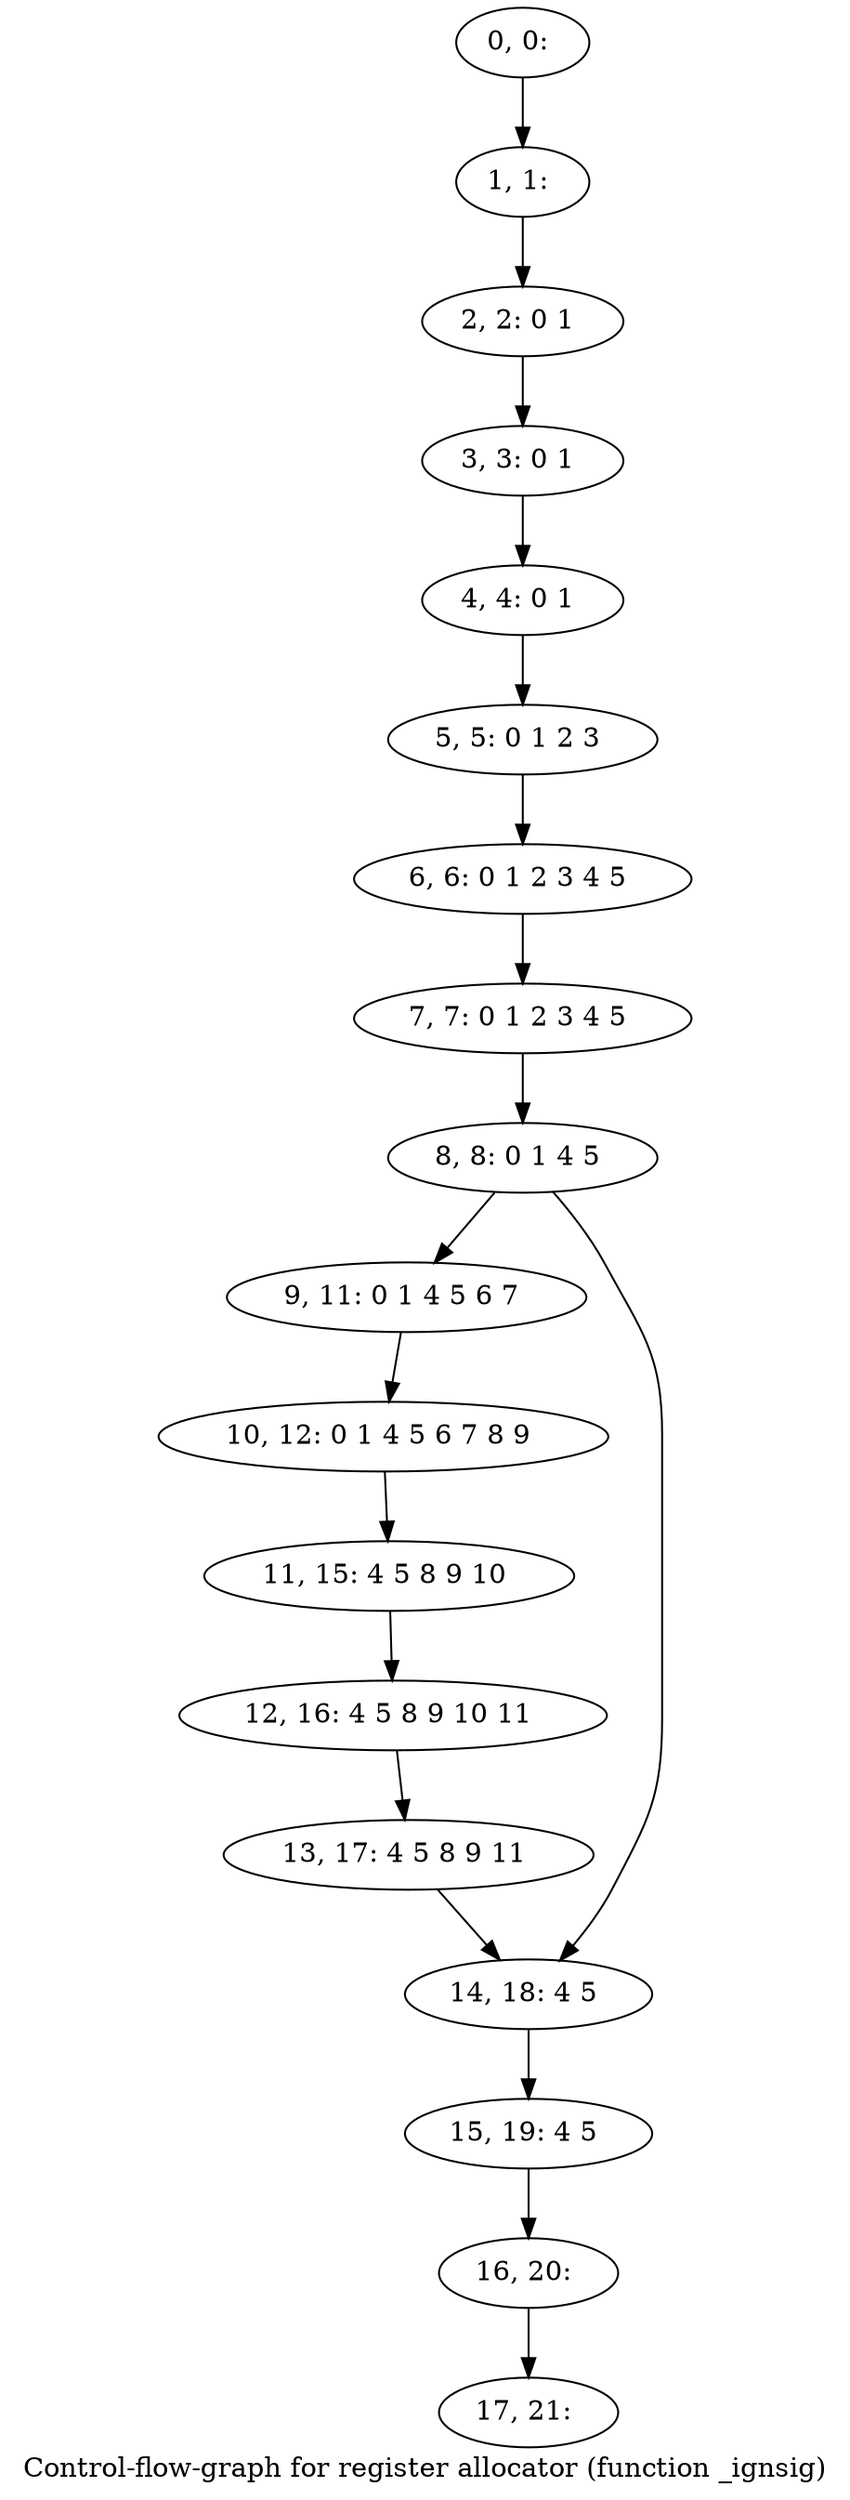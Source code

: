 digraph G {
graph [label="Control-flow-graph for register allocator (function _ignsig)"]
0[label="0, 0: "];
1[label="1, 1: "];
2[label="2, 2: 0 1 "];
3[label="3, 3: 0 1 "];
4[label="4, 4: 0 1 "];
5[label="5, 5: 0 1 2 3 "];
6[label="6, 6: 0 1 2 3 4 5 "];
7[label="7, 7: 0 1 2 3 4 5 "];
8[label="8, 8: 0 1 4 5 "];
9[label="9, 11: 0 1 4 5 6 7 "];
10[label="10, 12: 0 1 4 5 6 7 8 9 "];
11[label="11, 15: 4 5 8 9 10 "];
12[label="12, 16: 4 5 8 9 10 11 "];
13[label="13, 17: 4 5 8 9 11 "];
14[label="14, 18: 4 5 "];
15[label="15, 19: 4 5 "];
16[label="16, 20: "];
17[label="17, 21: "];
0->1 ;
1->2 ;
2->3 ;
3->4 ;
4->5 ;
5->6 ;
6->7 ;
7->8 ;
8->9 ;
8->14 ;
9->10 ;
10->11 ;
11->12 ;
12->13 ;
13->14 ;
14->15 ;
15->16 ;
16->17 ;
}
